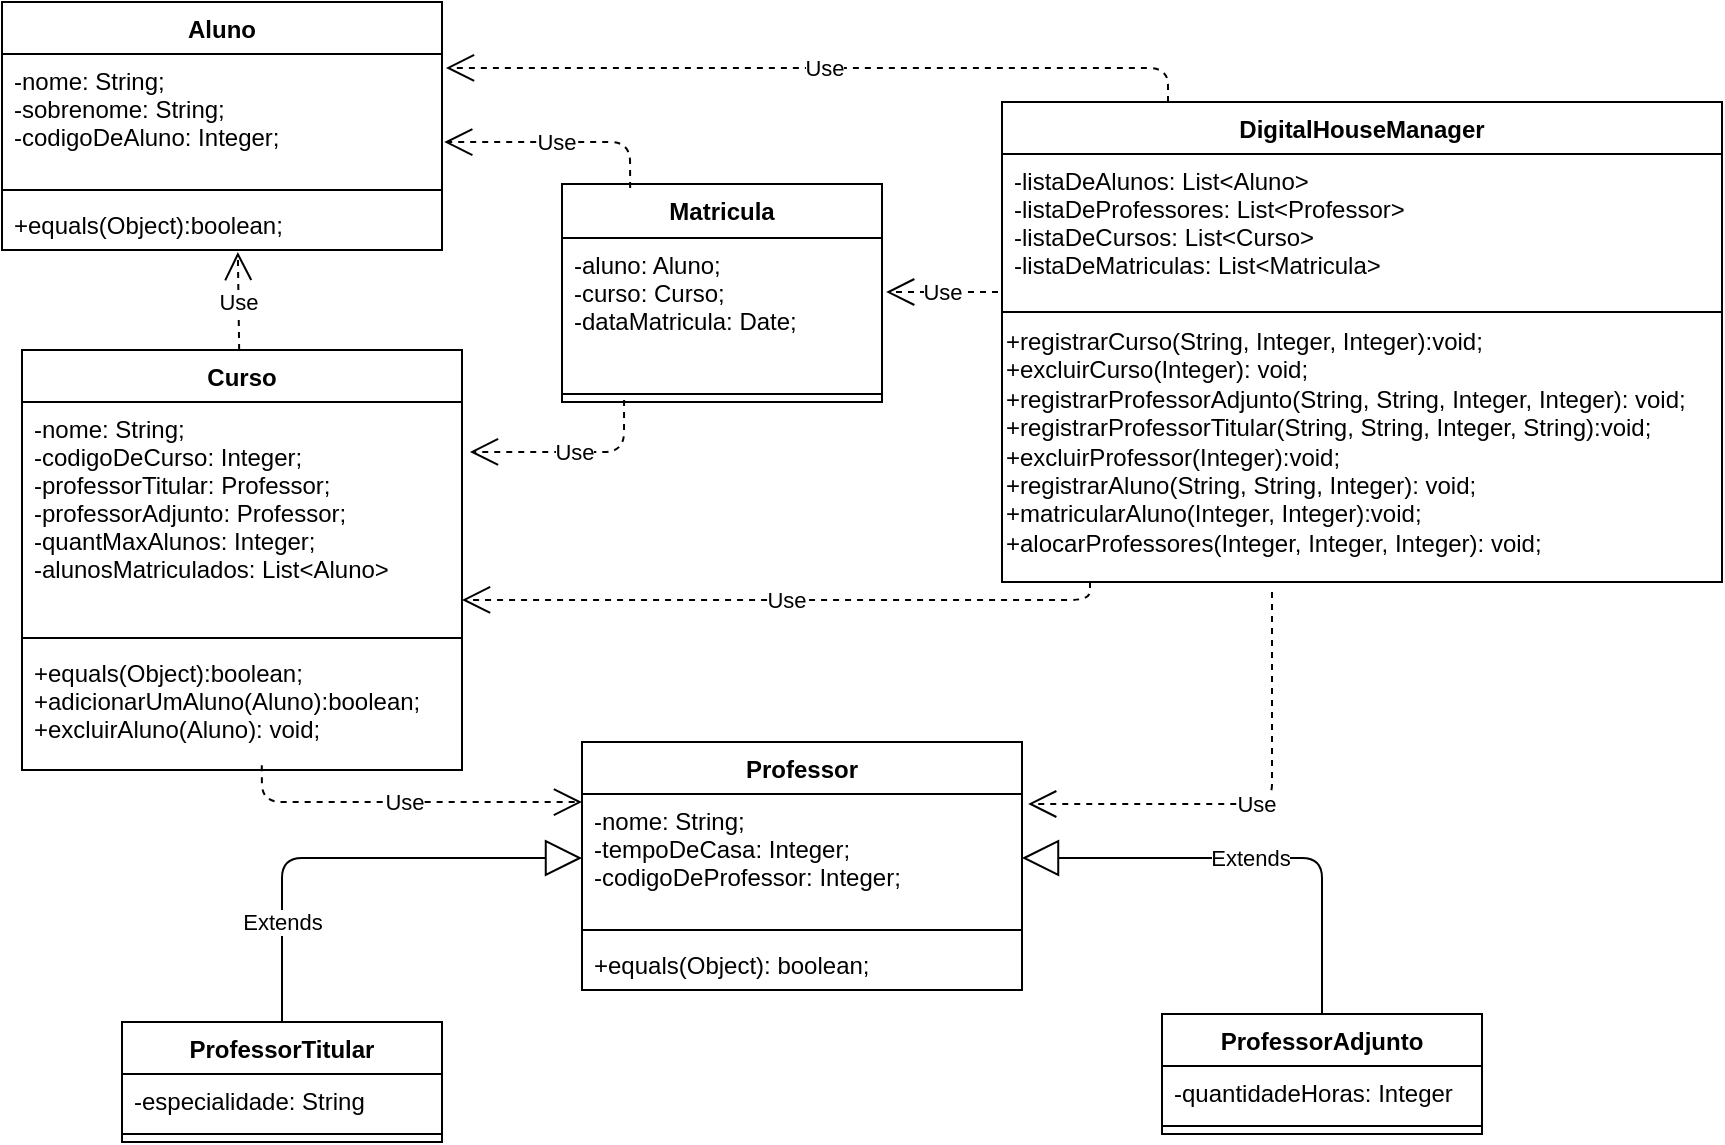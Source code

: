 <mxfile version="10.6.7" type="github"><diagram id="OZNq7-iiIkfR4DtoIV6H" name="Page-1"><mxGraphModel dx="840" dy="484" grid="1" gridSize="10" guides="1" tooltips="1" connect="1" arrows="1" fold="1" page="1" pageScale="1" pageWidth="827" pageHeight="1169" math="0" shadow="0"><root><mxCell id="0"/><mxCell id="1" parent="0"/><mxCell id="LyO5yy2_A70VuqOj7BEP-1" value="Aluno" style="swimlane;fontStyle=1;align=center;verticalAlign=top;childLayout=stackLayout;horizontal=1;startSize=26;horizontalStack=0;resizeParent=1;resizeParentMax=0;resizeLast=0;collapsible=1;marginBottom=0;" vertex="1" parent="1"><mxGeometry x="20" y="20" width="220" height="124" as="geometry"/></mxCell><mxCell id="LyO5yy2_A70VuqOj7BEP-2" value="-nome: String;&#10;-sobrenome: String;&#10;-codigoDeAluno: Integer;" style="text;strokeColor=none;fillColor=none;align=left;verticalAlign=top;spacingLeft=4;spacingRight=4;overflow=hidden;rotatable=0;points=[[0,0.5],[1,0.5]];portConstraint=eastwest;" vertex="1" parent="LyO5yy2_A70VuqOj7BEP-1"><mxGeometry y="26" width="220" height="64" as="geometry"/></mxCell><mxCell id="LyO5yy2_A70VuqOj7BEP-3" value="" style="line;strokeWidth=1;fillColor=none;align=left;verticalAlign=middle;spacingTop=-1;spacingLeft=3;spacingRight=3;rotatable=0;labelPosition=right;points=[];portConstraint=eastwest;" vertex="1" parent="LyO5yy2_A70VuqOj7BEP-1"><mxGeometry y="90" width="220" height="8" as="geometry"/></mxCell><mxCell id="LyO5yy2_A70VuqOj7BEP-4" value="+equals(Object):boolean;" style="text;strokeColor=none;fillColor=none;align=left;verticalAlign=top;spacingLeft=4;spacingRight=4;overflow=hidden;rotatable=0;points=[[0,0.5],[1,0.5]];portConstraint=eastwest;" vertex="1" parent="LyO5yy2_A70VuqOj7BEP-1"><mxGeometry y="98" width="220" height="26" as="geometry"/></mxCell><mxCell id="LyO5yy2_A70VuqOj7BEP-5" value="Curso" style="swimlane;fontStyle=1;align=center;verticalAlign=top;childLayout=stackLayout;horizontal=1;startSize=26;horizontalStack=0;resizeParent=1;resizeParentMax=0;resizeLast=0;collapsible=1;marginBottom=0;" vertex="1" parent="1"><mxGeometry x="30" y="194" width="220" height="210" as="geometry"/></mxCell><mxCell id="LyO5yy2_A70VuqOj7BEP-6" value="-nome: String;&#10;-codigoDeCurso: Integer;&#10;-professorTitular: Professor;&#10;-professorAdjunto: Professor;&#10;-quantMaxAlunos: Integer;&#10;-alunosMatriculados: List&lt;Aluno&gt;&#10;" style="text;strokeColor=none;fillColor=none;align=left;verticalAlign=top;spacingLeft=4;spacingRight=4;overflow=hidden;rotatable=0;points=[[0,0.5],[1,0.5]];portConstraint=eastwest;" vertex="1" parent="LyO5yy2_A70VuqOj7BEP-5"><mxGeometry y="26" width="220" height="114" as="geometry"/></mxCell><mxCell id="LyO5yy2_A70VuqOj7BEP-7" value="" style="line;strokeWidth=1;fillColor=none;align=left;verticalAlign=middle;spacingTop=-1;spacingLeft=3;spacingRight=3;rotatable=0;labelPosition=right;points=[];portConstraint=eastwest;" vertex="1" parent="LyO5yy2_A70VuqOj7BEP-5"><mxGeometry y="140" width="220" height="8" as="geometry"/></mxCell><mxCell id="LyO5yy2_A70VuqOj7BEP-8" value="+equals(Object):boolean;&#10;+adicionarUmAluno(Aluno):boolean;&#10;+excluirAluno(Aluno): void;" style="text;strokeColor=none;fillColor=none;align=left;verticalAlign=top;spacingLeft=4;spacingRight=4;overflow=hidden;rotatable=0;points=[[0,0.5],[1,0.5]];portConstraint=eastwest;" vertex="1" parent="LyO5yy2_A70VuqOj7BEP-5"><mxGeometry y="148" width="220" height="62" as="geometry"/></mxCell><mxCell id="LyO5yy2_A70VuqOj7BEP-9" value="Professor" style="swimlane;fontStyle=1;align=center;verticalAlign=top;childLayout=stackLayout;horizontal=1;startSize=26;horizontalStack=0;resizeParent=1;resizeParentMax=0;resizeLast=0;collapsible=1;marginBottom=0;" vertex="1" parent="1"><mxGeometry x="310" y="390" width="220" height="124" as="geometry"/></mxCell><mxCell id="LyO5yy2_A70VuqOj7BEP-10" value="-nome: String;&#10;-tempoDeCasa: Integer;&#10;-codigoDeProfessor: Integer;&#10;&#10;" style="text;strokeColor=none;fillColor=none;align=left;verticalAlign=top;spacingLeft=4;spacingRight=4;overflow=hidden;rotatable=0;points=[[0,0.5],[1,0.5]];portConstraint=eastwest;" vertex="1" parent="LyO5yy2_A70VuqOj7BEP-9"><mxGeometry y="26" width="220" height="64" as="geometry"/></mxCell><mxCell id="LyO5yy2_A70VuqOj7BEP-11" value="" style="line;strokeWidth=1;fillColor=none;align=left;verticalAlign=middle;spacingTop=-1;spacingLeft=3;spacingRight=3;rotatable=0;labelPosition=right;points=[];portConstraint=eastwest;" vertex="1" parent="LyO5yy2_A70VuqOj7BEP-9"><mxGeometry y="90" width="220" height="8" as="geometry"/></mxCell><mxCell id="LyO5yy2_A70VuqOj7BEP-12" value="+equals(Object): boolean;" style="text;strokeColor=none;fillColor=none;align=left;verticalAlign=top;spacingLeft=4;spacingRight=4;overflow=hidden;rotatable=0;points=[[0,0.5],[1,0.5]];portConstraint=eastwest;" vertex="1" parent="LyO5yy2_A70VuqOj7BEP-9"><mxGeometry y="98" width="220" height="26" as="geometry"/></mxCell><mxCell id="LyO5yy2_A70VuqOj7BEP-14" value="ProfessorTitular" style="swimlane;fontStyle=1;align=center;verticalAlign=top;childLayout=stackLayout;horizontal=1;startSize=26;horizontalStack=0;resizeParent=1;resizeParentMax=0;resizeLast=0;collapsible=1;marginBottom=0;" vertex="1" parent="1"><mxGeometry x="80" y="530" width="160" height="60" as="geometry"/></mxCell><mxCell id="LyO5yy2_A70VuqOj7BEP-15" value="-especialidade: String" style="text;strokeColor=none;fillColor=none;align=left;verticalAlign=top;spacingLeft=4;spacingRight=4;overflow=hidden;rotatable=0;points=[[0,0.5],[1,0.5]];portConstraint=eastwest;" vertex="1" parent="LyO5yy2_A70VuqOj7BEP-14"><mxGeometry y="26" width="160" height="26" as="geometry"/></mxCell><mxCell id="LyO5yy2_A70VuqOj7BEP-16" value="" style="line;strokeWidth=1;fillColor=none;align=left;verticalAlign=middle;spacingTop=-1;spacingLeft=3;spacingRight=3;rotatable=0;labelPosition=right;points=[];portConstraint=eastwest;" vertex="1" parent="LyO5yy2_A70VuqOj7BEP-14"><mxGeometry y="52" width="160" height="8" as="geometry"/></mxCell><mxCell id="LyO5yy2_A70VuqOj7BEP-18" value="ProfessorAdjunto" style="swimlane;fontStyle=1;align=center;verticalAlign=top;childLayout=stackLayout;horizontal=1;startSize=26;horizontalStack=0;resizeParent=1;resizeParentMax=0;resizeLast=0;collapsible=1;marginBottom=0;" vertex="1" parent="1"><mxGeometry x="600" y="526" width="160" height="60" as="geometry"/></mxCell><mxCell id="LyO5yy2_A70VuqOj7BEP-19" value="-quantidadeHoras: Integer" style="text;strokeColor=none;fillColor=none;align=left;verticalAlign=top;spacingLeft=4;spacingRight=4;overflow=hidden;rotatable=0;points=[[0,0.5],[1,0.5]];portConstraint=eastwest;" vertex="1" parent="LyO5yy2_A70VuqOj7BEP-18"><mxGeometry y="26" width="160" height="26" as="geometry"/></mxCell><mxCell id="LyO5yy2_A70VuqOj7BEP-20" value="" style="line;strokeWidth=1;fillColor=none;align=left;verticalAlign=middle;spacingTop=-1;spacingLeft=3;spacingRight=3;rotatable=0;labelPosition=right;points=[];portConstraint=eastwest;" vertex="1" parent="LyO5yy2_A70VuqOj7BEP-18"><mxGeometry y="52" width="160" height="8" as="geometry"/></mxCell><mxCell id="LyO5yy2_A70VuqOj7BEP-31" value="Matricula" style="swimlane;fontStyle=1;align=center;verticalAlign=top;childLayout=stackLayout;horizontal=1;startSize=27;horizontalStack=0;resizeParent=1;resizeParentMax=0;resizeLast=0;collapsible=1;marginBottom=0;" vertex="1" parent="1"><mxGeometry x="300" y="111" width="160" height="109" as="geometry"/></mxCell><mxCell id="LyO5yy2_A70VuqOj7BEP-32" value="-aluno: Aluno;&#10;-curso: Curso;&#10;-dataMatricula: Date;&#10;" style="text;strokeColor=none;fillColor=none;align=left;verticalAlign=top;spacingLeft=4;spacingRight=4;overflow=hidden;rotatable=0;points=[[0,0.5],[1,0.5]];portConstraint=eastwest;" vertex="1" parent="LyO5yy2_A70VuqOj7BEP-31"><mxGeometry y="27" width="160" height="74" as="geometry"/></mxCell><mxCell id="LyO5yy2_A70VuqOj7BEP-33" value="" style="line;strokeWidth=1;fillColor=none;align=left;verticalAlign=middle;spacingTop=-1;spacingLeft=3;spacingRight=3;rotatable=0;labelPosition=right;points=[];portConstraint=eastwest;" vertex="1" parent="LyO5yy2_A70VuqOj7BEP-31"><mxGeometry y="101" width="160" height="8" as="geometry"/></mxCell><mxCell id="LyO5yy2_A70VuqOj7BEP-35" value="Use" style="endArrow=open;endSize=12;dashed=1;html=1;entryX=0.536;entryY=1.038;entryDx=0;entryDy=0;entryPerimeter=0;" edge="1" parent="1" source="LyO5yy2_A70VuqOj7BEP-5" target="LyO5yy2_A70VuqOj7BEP-4"><mxGeometry width="160" relative="1" as="geometry"><mxPoint x="600" y="240" as="sourcePoint"/><mxPoint x="760" y="240" as="targetPoint"/></mxGeometry></mxCell><mxCell id="LyO5yy2_A70VuqOj7BEP-36" value="Use" style="endArrow=open;endSize=12;dashed=1;html=1;entryX=0;entryY=0.063;entryDx=0;entryDy=0;exitX=0.545;exitY=0.962;exitDx=0;exitDy=0;exitPerimeter=0;entryPerimeter=0;" edge="1" parent="1" source="LyO5yy2_A70VuqOj7BEP-8" target="LyO5yy2_A70VuqOj7BEP-10"><mxGeometry width="160" relative="1" as="geometry"><mxPoint x="250" y="290" as="sourcePoint"/><mxPoint x="410" y="290" as="targetPoint"/><Array as="points"><mxPoint x="150" y="420"/></Array></mxGeometry></mxCell><mxCell id="LyO5yy2_A70VuqOj7BEP-37" value="Use" style="endArrow=open;endSize=12;dashed=1;html=1;entryX=1.018;entryY=0.219;entryDx=0;entryDy=0;entryPerimeter=0;exitX=0.194;exitY=0.875;exitDx=0;exitDy=0;exitPerimeter=0;" edge="1" parent="1" source="LyO5yy2_A70VuqOj7BEP-33" target="LyO5yy2_A70VuqOj7BEP-6"><mxGeometry width="160" relative="1" as="geometry"><mxPoint x="610" y="354.5" as="sourcePoint"/><mxPoint x="770" y="354.5" as="targetPoint"/><Array as="points"><mxPoint x="331" y="245"/></Array></mxGeometry></mxCell><mxCell id="LyO5yy2_A70VuqOj7BEP-38" value="Use" style="endArrow=open;endSize=12;dashed=1;html=1;exitX=0.213;exitY=0.018;exitDx=0;exitDy=0;exitPerimeter=0;entryX=1.005;entryY=0.688;entryDx=0;entryDy=0;entryPerimeter=0;" edge="1" parent="1" source="LyO5yy2_A70VuqOj7BEP-31" target="LyO5yy2_A70VuqOj7BEP-2"><mxGeometry x="0.038" width="160" relative="1" as="geometry"><mxPoint x="610" y="400" as="sourcePoint"/><mxPoint x="250" y="60" as="targetPoint"/><Array as="points"><mxPoint x="334" y="90"/></Array><mxPoint as="offset"/></mxGeometry></mxCell><mxCell id="LyO5yy2_A70VuqOj7BEP-39" value="Extends" style="endArrow=block;endSize=16;endFill=0;html=1;entryX=0;entryY=0.5;entryDx=0;entryDy=0;" edge="1" parent="1" target="LyO5yy2_A70VuqOj7BEP-10"><mxGeometry x="-0.569" width="160" relative="1" as="geometry"><mxPoint x="160" y="530" as="sourcePoint"/><mxPoint x="180" y="610" as="targetPoint"/><Array as="points"><mxPoint x="160" y="448"/></Array><mxPoint as="offset"/></mxGeometry></mxCell><mxCell id="LyO5yy2_A70VuqOj7BEP-40" value="Extends" style="endArrow=block;endSize=16;endFill=0;html=1;entryX=1;entryY=0.5;entryDx=0;entryDy=0;exitX=0.5;exitY=0;exitDx=0;exitDy=0;" edge="1" parent="1" source="LyO5yy2_A70VuqOj7BEP-18" target="LyO5yy2_A70VuqOj7BEP-10"><mxGeometry width="160" relative="1" as="geometry"><mxPoint x="10" y="650" as="sourcePoint"/><mxPoint x="170" y="650" as="targetPoint"/><Array as="points"><mxPoint x="680" y="448"/></Array></mxGeometry></mxCell><mxCell id="LyO5yy2_A70VuqOj7BEP-41" value="DigitalHouseManager" style="swimlane;fontStyle=1;align=center;verticalAlign=top;childLayout=stackLayout;horizontal=1;startSize=26;horizontalStack=0;resizeParent=1;resizeParentMax=0;resizeLast=0;collapsible=1;marginBottom=0;" vertex="1" parent="1"><mxGeometry x="520" y="70" width="360" height="240" as="geometry"/></mxCell><mxCell id="LyO5yy2_A70VuqOj7BEP-42" value="-listaDeAlunos: List&lt;Aluno&gt;&#10;-listaDeProfessores: List&lt;Professor&gt;&#10;-listaDeCursos: List&lt;Curso&gt;&#10;-listaDeMatriculas: List&lt;Matricula&gt;&#10;" style="text;strokeColor=none;fillColor=none;align=left;verticalAlign=top;spacingLeft=4;spacingRight=4;overflow=hidden;rotatable=0;points=[[0,0.5],[1,0.5]];portConstraint=eastwest;" vertex="1" parent="LyO5yy2_A70VuqOj7BEP-41"><mxGeometry y="26" width="360" height="74" as="geometry"/></mxCell><mxCell id="LyO5yy2_A70VuqOj7BEP-43" value="" style="line;strokeWidth=1;fillColor=none;align=left;verticalAlign=middle;spacingTop=-1;spacingLeft=3;spacingRight=3;rotatable=0;labelPosition=right;points=[];portConstraint=eastwest;" vertex="1" parent="LyO5yy2_A70VuqOj7BEP-41"><mxGeometry y="100" width="360" height="10" as="geometry"/></mxCell><mxCell id="LyO5yy2_A70VuqOj7BEP-49" value="+registrarCurso(String, Integer, Integer):void;&amp;nbsp;&lt;br&gt;+excluirCurso(Integer): void;&lt;br&gt;+registrarProfessorAdjunto(String, String, Integer, Integer): void;&lt;br&gt;+registrarProfessorTitular(String, String, Integer, String):void;&lt;br&gt;+excluirProfessor(Integer):void;&lt;br&gt;+registrarAluno(String, String, Integer): void;&lt;br&gt;+matricularAluno(Integer, Integer):void;&lt;br&gt;+alocarProfessores(Integer, Integer, Integer): void;&lt;br&gt;&lt;br&gt;" style="text;html=1;resizable=0;points=[];autosize=1;align=left;verticalAlign=top;spacingTop=-4;" vertex="1" parent="LyO5yy2_A70VuqOj7BEP-41"><mxGeometry y="110" width="360" height="130" as="geometry"/></mxCell><mxCell id="LyO5yy2_A70VuqOj7BEP-45" value="Use" style="endArrow=open;endSize=12;dashed=1;html=1;entryX=1.009;entryY=0.109;entryDx=0;entryDy=0;entryPerimeter=0;" edge="1" parent="1" target="LyO5yy2_A70VuqOj7BEP-2"><mxGeometry width="160" relative="1" as="geometry"><mxPoint x="603" y="70" as="sourcePoint"/><mxPoint x="670" y="316.5" as="targetPoint"/><Array as="points"><mxPoint x="603" y="53"/></Array></mxGeometry></mxCell><mxCell id="LyO5yy2_A70VuqOj7BEP-46" value="Use" style="endArrow=open;endSize=12;dashed=1;html=1;entryX=1.013;entryY=0.365;entryDx=0;entryDy=0;entryPerimeter=0;" edge="1" parent="1" target="LyO5yy2_A70VuqOj7BEP-32"><mxGeometry width="160" relative="1" as="geometry"><mxPoint x="518" y="165" as="sourcePoint"/><mxPoint x="810" y="440" as="targetPoint"/></mxGeometry></mxCell><mxCell id="LyO5yy2_A70VuqOj7BEP-47" value="Use" style="endArrow=open;endSize=12;dashed=1;html=1;entryX=1.014;entryY=0.078;entryDx=0;entryDy=0;entryPerimeter=0;" edge="1" parent="1" target="LyO5yy2_A70VuqOj7BEP-10"><mxGeometry width="160" relative="1" as="geometry"><mxPoint x="655" y="315" as="sourcePoint"/><mxPoint x="790" y="384.5" as="targetPoint"/><Array as="points"><mxPoint x="655" y="421"/></Array></mxGeometry></mxCell><mxCell id="LyO5yy2_A70VuqOj7BEP-48" value="Use" style="endArrow=open;endSize=12;dashed=1;html=1;entryX=1;entryY=0.868;entryDx=0;entryDy=0;entryPerimeter=0;" edge="1" parent="1" target="LyO5yy2_A70VuqOj7BEP-6"><mxGeometry width="160" relative="1" as="geometry"><mxPoint x="564" y="310" as="sourcePoint"/><mxPoint x="610" y="354.5" as="targetPoint"/><Array as="points"><mxPoint x="564" y="319"/></Array></mxGeometry></mxCell></root></mxGraphModel></diagram></mxfile>